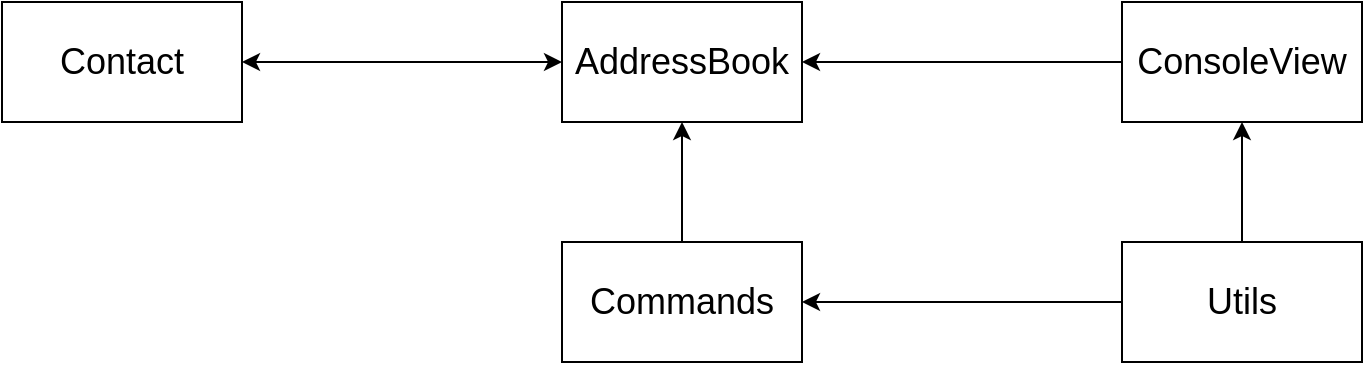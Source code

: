 <mxfile version="24.5.2" type="github">
  <diagram name="Strona-1" id="LbnRYfNBaTt90aAsc_Gf">
    <mxGraphModel dx="2074" dy="1098" grid="1" gridSize="10" guides="1" tooltips="1" connect="1" arrows="1" fold="1" page="1" pageScale="1" pageWidth="827" pageHeight="1169" math="0" shadow="0">
      <root>
        <mxCell id="0" />
        <mxCell id="1" parent="0" />
        <mxCell id="zb9_-PMpnMrJBiRj5QZa-1" value="&lt;font style=&quot;font-size: 18px;&quot;&gt;Contact&lt;/font&gt;" style="rounded=0;whiteSpace=wrap;html=1;" vertex="1" parent="1">
          <mxGeometry x="40" y="40" width="120" height="60" as="geometry" />
        </mxCell>
        <mxCell id="zb9_-PMpnMrJBiRj5QZa-2" value="&lt;font style=&quot;font-size: 18px;&quot;&gt;AddressBook&lt;/font&gt;" style="rounded=0;whiteSpace=wrap;html=1;" vertex="1" parent="1">
          <mxGeometry x="320" y="40" width="120" height="60" as="geometry" />
        </mxCell>
        <mxCell id="zb9_-PMpnMrJBiRj5QZa-9" style="edgeStyle=orthogonalEdgeStyle;rounded=0;orthogonalLoop=1;jettySize=auto;html=1;exitX=0;exitY=0.5;exitDx=0;exitDy=0;entryX=1;entryY=0.5;entryDx=0;entryDy=0;" edge="1" parent="1" source="zb9_-PMpnMrJBiRj5QZa-3" target="zb9_-PMpnMrJBiRj5QZa-2">
          <mxGeometry relative="1" as="geometry" />
        </mxCell>
        <mxCell id="zb9_-PMpnMrJBiRj5QZa-3" value="&lt;font style=&quot;font-size: 18px;&quot;&gt;ConsoleView&lt;/font&gt;" style="rounded=0;whiteSpace=wrap;html=1;" vertex="1" parent="1">
          <mxGeometry x="600" y="40" width="120" height="60" as="geometry" />
        </mxCell>
        <mxCell id="zb9_-PMpnMrJBiRj5QZa-11" style="edgeStyle=orthogonalEdgeStyle;rounded=0;orthogonalLoop=1;jettySize=auto;html=1;exitX=0.5;exitY=0;exitDx=0;exitDy=0;entryX=0.5;entryY=1;entryDx=0;entryDy=0;" edge="1" parent="1" source="zb9_-PMpnMrJBiRj5QZa-4" target="zb9_-PMpnMrJBiRj5QZa-2">
          <mxGeometry relative="1" as="geometry" />
        </mxCell>
        <mxCell id="zb9_-PMpnMrJBiRj5QZa-4" value="&lt;font style=&quot;font-size: 18px;&quot;&gt;Commands&lt;/font&gt;" style="rounded=0;whiteSpace=wrap;html=1;" vertex="1" parent="1">
          <mxGeometry x="320" y="160" width="120" height="60" as="geometry" />
        </mxCell>
        <mxCell id="zb9_-PMpnMrJBiRj5QZa-10" style="edgeStyle=orthogonalEdgeStyle;rounded=0;orthogonalLoop=1;jettySize=auto;html=1;exitX=0;exitY=0.5;exitDx=0;exitDy=0;entryX=1;entryY=0.5;entryDx=0;entryDy=0;" edge="1" parent="1" source="zb9_-PMpnMrJBiRj5QZa-5" target="zb9_-PMpnMrJBiRj5QZa-4">
          <mxGeometry relative="1" as="geometry" />
        </mxCell>
        <mxCell id="zb9_-PMpnMrJBiRj5QZa-14" style="edgeStyle=orthogonalEdgeStyle;rounded=0;orthogonalLoop=1;jettySize=auto;html=1;exitX=0.5;exitY=0;exitDx=0;exitDy=0;entryX=0.5;entryY=1;entryDx=0;entryDy=0;" edge="1" parent="1" source="zb9_-PMpnMrJBiRj5QZa-5" target="zb9_-PMpnMrJBiRj5QZa-3">
          <mxGeometry relative="1" as="geometry" />
        </mxCell>
        <mxCell id="zb9_-PMpnMrJBiRj5QZa-5" value="&lt;font style=&quot;font-size: 18px;&quot;&gt;Utils&lt;/font&gt;" style="rounded=0;whiteSpace=wrap;html=1;" vertex="1" parent="1">
          <mxGeometry x="600" y="160" width="120" height="60" as="geometry" />
        </mxCell>
        <mxCell id="zb9_-PMpnMrJBiRj5QZa-15" value="" style="endArrow=classic;startArrow=classic;html=1;rounded=0;exitX=1;exitY=0.5;exitDx=0;exitDy=0;entryX=0;entryY=0.5;entryDx=0;entryDy=0;" edge="1" parent="1" source="zb9_-PMpnMrJBiRj5QZa-1" target="zb9_-PMpnMrJBiRj5QZa-2">
          <mxGeometry width="50" height="50" relative="1" as="geometry">
            <mxPoint x="390" y="580" as="sourcePoint" />
            <mxPoint x="440" y="530" as="targetPoint" />
          </mxGeometry>
        </mxCell>
      </root>
    </mxGraphModel>
  </diagram>
</mxfile>
